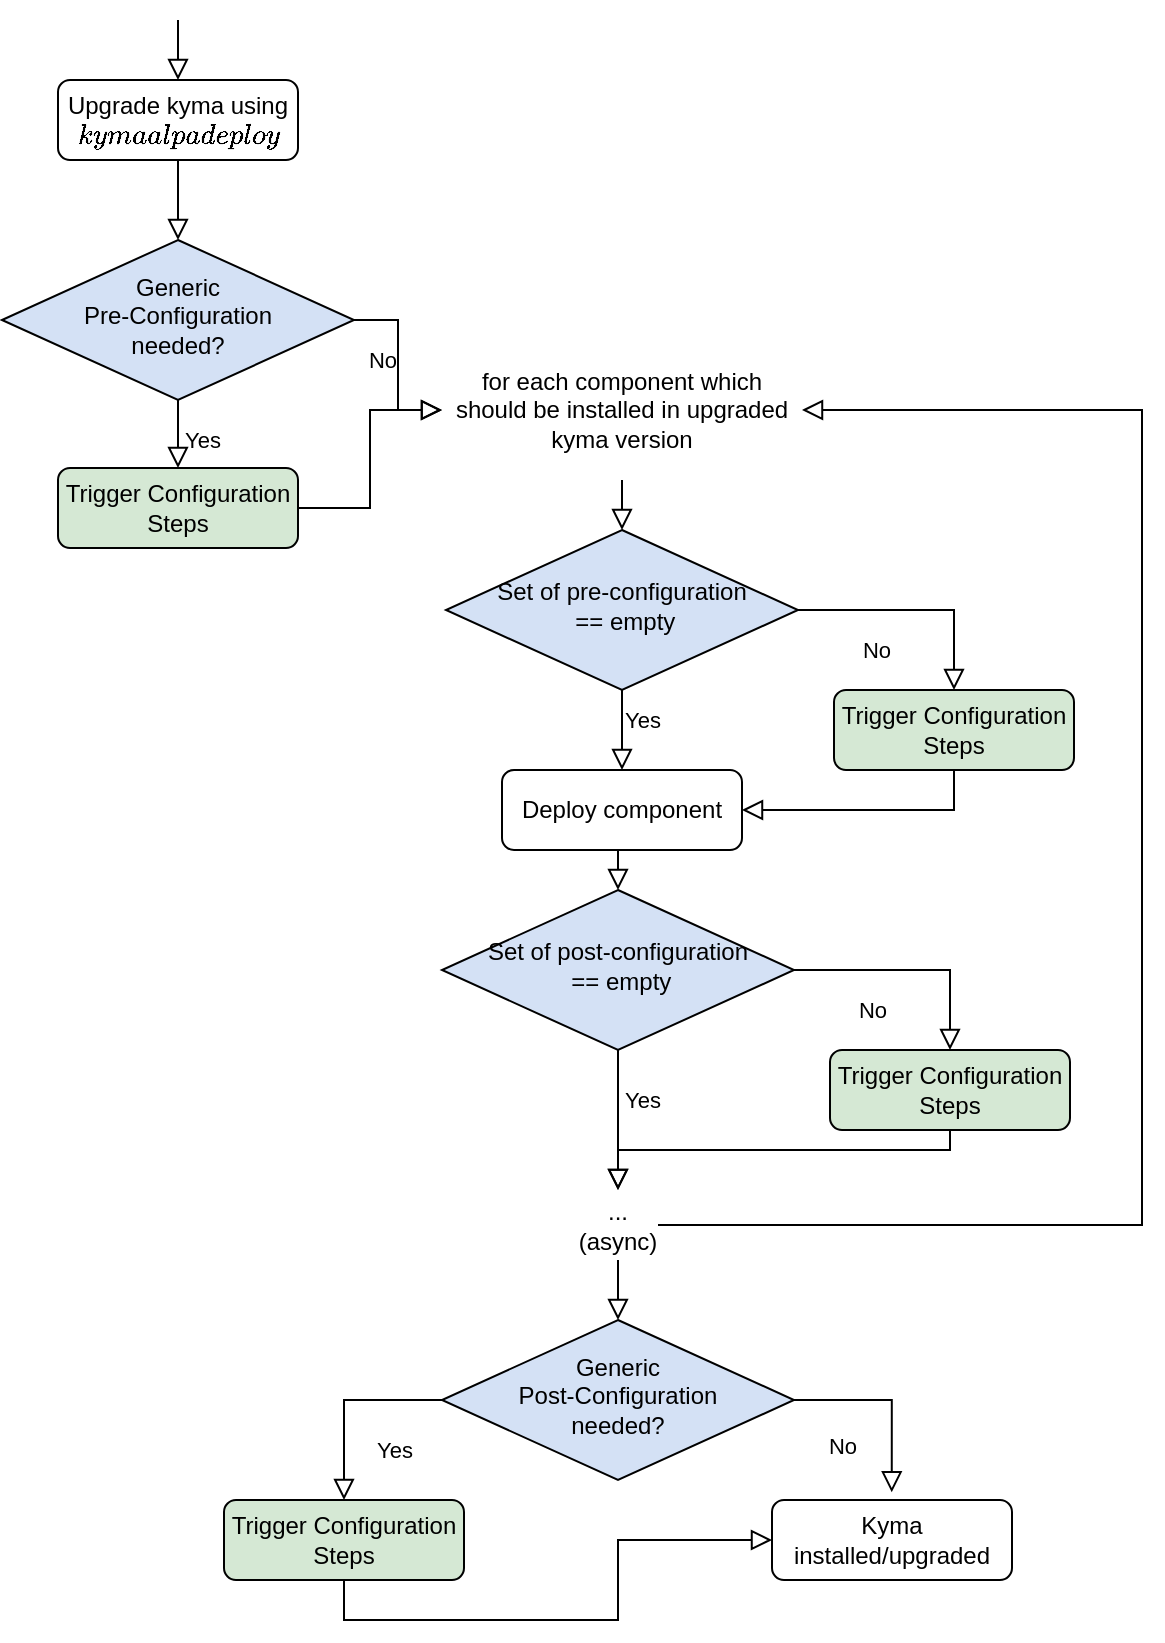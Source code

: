 <mxfile version="14.6.13" type="device"><diagram id="C5RBs43oDa-KdzZeNtuy" name="Page-1"><mxGraphModel dx="1026" dy="852" grid="1" gridSize="10" guides="1" tooltips="1" connect="1" arrows="1" fold="1" page="1" pageScale="1" pageWidth="827" pageHeight="1169" math="0" shadow="0"><root><mxCell id="WIyWlLk6GJQsqaUBKTNV-0"/><mxCell id="WIyWlLk6GJQsqaUBKTNV-1" parent="WIyWlLk6GJQsqaUBKTNV-0"/><mxCell id="WIyWlLk6GJQsqaUBKTNV-3" value="Upgrade kyma using `kyma alpa deploy`" style="rounded=1;whiteSpace=wrap;html=1;fontSize=12;glass=0;strokeWidth=1;shadow=0;" parent="WIyWlLk6GJQsqaUBKTNV-1" vertex="1"><mxGeometry x="148" y="60" width="120" height="40" as="geometry"/></mxCell><mxCell id="WIyWlLk6GJQsqaUBKTNV-6" value="Generic&lt;br&gt;Pre-Configuration&lt;br&gt;needed?" style="rhombus;whiteSpace=wrap;html=1;shadow=0;fontFamily=Helvetica;fontSize=12;align=center;strokeWidth=1;spacing=6;spacingTop=-4;fillColor=#D4E1F5;" parent="WIyWlLk6GJQsqaUBKTNV-1" vertex="1"><mxGeometry x="120" y="140" width="176" height="80" as="geometry"/></mxCell><mxCell id="WIyWlLk6GJQsqaUBKTNV-2" value="" style="rounded=0;html=1;jettySize=auto;orthogonalLoop=1;fontSize=11;endArrow=block;endFill=0;endSize=8;strokeWidth=1;shadow=0;labelBackgroundColor=none;edgeStyle=orthogonalEdgeStyle;" parent="WIyWlLk6GJQsqaUBKTNV-1" source="WIyWlLk6GJQsqaUBKTNV-3" target="WIyWlLk6GJQsqaUBKTNV-6" edge="1"><mxGeometry x="120" y="60" as="geometry"/></mxCell><mxCell id="KQB9e1stUlJT7Sg64xMx-6" value="Trigger Configuration Steps" style="rounded=1;whiteSpace=wrap;html=1;fontSize=12;glass=0;strokeWidth=1;shadow=0;fillColor=#D5E8D4;" vertex="1" parent="WIyWlLk6GJQsqaUBKTNV-1"><mxGeometry x="148" y="254" width="120" height="40" as="geometry"/></mxCell><mxCell id="WIyWlLk6GJQsqaUBKTNV-5" value="No" style="edgeStyle=orthogonalEdgeStyle;rounded=0;html=1;jettySize=auto;orthogonalLoop=1;fontSize=11;endArrow=block;endFill=0;endSize=8;strokeWidth=1;shadow=0;labelBackgroundColor=none;entryX=0;entryY=0.5;entryDx=0;entryDy=0;" parent="WIyWlLk6GJQsqaUBKTNV-1" source="WIyWlLk6GJQsqaUBKTNV-6" target="KQB9e1stUlJT7Sg64xMx-7" edge="1"><mxGeometry y="40" as="geometry"><mxPoint x="-8" y="-3" as="offset"/><mxPoint x="360" y="135.059" as="targetPoint"/></mxGeometry></mxCell><mxCell id="KQB9e1stUlJT7Sg64xMx-9" value="" style="rounded=0;html=1;jettySize=auto;orthogonalLoop=1;fontSize=11;endArrow=block;endFill=0;endSize=8;strokeWidth=1;shadow=0;labelBackgroundColor=none;edgeStyle=orthogonalEdgeStyle;exitX=1;exitY=0.5;exitDx=0;exitDy=0;entryX=0;entryY=0.5;entryDx=0;entryDy=0;" edge="1" parent="WIyWlLk6GJQsqaUBKTNV-1" source="KQB9e1stUlJT7Sg64xMx-6" target="KQB9e1stUlJT7Sg64xMx-7"><mxGeometry x="120" y="60" as="geometry"><mxPoint x="538" y="110" as="sourcePoint"/><mxPoint x="538" y="150" as="targetPoint"/></mxGeometry></mxCell><mxCell id="KQB9e1stUlJT7Sg64xMx-7" value="for each component which should be installed in upgraded kyma version" style="text;html=1;strokeColor=none;fillColor=none;align=center;verticalAlign=middle;whiteSpace=wrap;rounded=0;" vertex="1" parent="WIyWlLk6GJQsqaUBKTNV-1"><mxGeometry x="340" y="190" width="180" height="70" as="geometry"/></mxCell><mxCell id="KQB9e1stUlJT7Sg64xMx-10" value="Set of pre-configuration&lt;br&gt;&amp;nbsp;== empty" style="rhombus;whiteSpace=wrap;html=1;shadow=0;fontFamily=Helvetica;fontSize=12;align=center;strokeWidth=1;spacing=6;spacingTop=-4;fillColor=#D4E1F5;" vertex="1" parent="WIyWlLk6GJQsqaUBKTNV-1"><mxGeometry x="342" y="285" width="176" height="80" as="geometry"/></mxCell><mxCell id="KQB9e1stUlJT7Sg64xMx-11" value="Trigger Configuration Steps" style="rounded=1;whiteSpace=wrap;html=1;fontSize=12;glass=0;strokeWidth=1;shadow=0;fillColor=#D5E8D4;" vertex="1" parent="WIyWlLk6GJQsqaUBKTNV-1"><mxGeometry x="536" y="365" width="120" height="40" as="geometry"/></mxCell><mxCell id="KQB9e1stUlJT7Sg64xMx-12" value="Yes" style="rounded=0;html=1;jettySize=auto;orthogonalLoop=1;fontSize=11;endArrow=block;endFill=0;endSize=8;strokeWidth=1;shadow=0;labelBackgroundColor=none;edgeStyle=orthogonalEdgeStyle;exitX=0.5;exitY=1;exitDx=0;exitDy=0;entryX=0.5;entryY=0;entryDx=0;entryDy=0;" edge="1" parent="WIyWlLk6GJQsqaUBKTNV-1" source="KQB9e1stUlJT7Sg64xMx-10" target="KQB9e1stUlJT7Sg64xMx-16"><mxGeometry y="40" as="geometry"><mxPoint x="10" y="-5" as="offset"/><mxPoint x="352" y="55" as="sourcePoint"/><mxPoint x="430" y="405" as="targetPoint"/></mxGeometry></mxCell><mxCell id="KQB9e1stUlJT7Sg64xMx-13" value="No" style="rounded=0;html=1;jettySize=auto;orthogonalLoop=1;fontSize=11;endArrow=block;endFill=0;endSize=8;strokeWidth=1;shadow=0;labelBackgroundColor=none;edgeStyle=orthogonalEdgeStyle;exitX=1;exitY=0.5;exitDx=0;exitDy=0;entryX=0.5;entryY=0;entryDx=0;entryDy=0;" edge="1" parent="WIyWlLk6GJQsqaUBKTNV-1" source="KQB9e1stUlJT7Sg64xMx-10" target="KQB9e1stUlJT7Sg64xMx-11"><mxGeometry x="394" y="80" as="geometry"><mxPoint as="offset"/><mxPoint x="440" y="355" as="sourcePoint"/><mxPoint x="596" y="355" as="targetPoint"/></mxGeometry></mxCell><mxCell id="KQB9e1stUlJT7Sg64xMx-14" value="" style="rounded=0;html=1;jettySize=auto;orthogonalLoop=1;fontSize=11;endArrow=block;endFill=0;endSize=8;strokeWidth=1;shadow=0;labelBackgroundColor=none;edgeStyle=orthogonalEdgeStyle;exitX=0.5;exitY=1;exitDx=0;exitDy=0;entryX=0.5;entryY=0;entryDx=0;entryDy=0;" edge="1" parent="WIyWlLk6GJQsqaUBKTNV-1" source="KQB9e1stUlJT7Sg64xMx-7" target="KQB9e1stUlJT7Sg64xMx-10"><mxGeometry x="394" y="80" as="geometry"><mxPoint x="430" y="255" as="sourcePoint"/><mxPoint x="430" y="275" as="targetPoint"/></mxGeometry></mxCell><mxCell id="KQB9e1stUlJT7Sg64xMx-16" value="Deploy component" style="rounded=1;whiteSpace=wrap;html=1;fontSize=12;glass=0;strokeWidth=1;shadow=0;" vertex="1" parent="WIyWlLk6GJQsqaUBKTNV-1"><mxGeometry x="370" y="405" width="120" height="40" as="geometry"/></mxCell><mxCell id="KQB9e1stUlJT7Sg64xMx-19" value="Set of post-configuration&lt;br&gt;&amp;nbsp;== empty" style="rhombus;whiteSpace=wrap;html=1;shadow=0;fontFamily=Helvetica;fontSize=12;align=center;strokeWidth=1;spacing=6;spacingTop=-4;fillColor=#D4E1F5;" vertex="1" parent="WIyWlLk6GJQsqaUBKTNV-1"><mxGeometry x="340" y="465" width="176" height="80" as="geometry"/></mxCell><mxCell id="KQB9e1stUlJT7Sg64xMx-20" value="Trigger Configuration Steps" style="rounded=1;whiteSpace=wrap;html=1;fontSize=12;glass=0;strokeWidth=1;shadow=0;fillColor=#D5E8D4;" vertex="1" parent="WIyWlLk6GJQsqaUBKTNV-1"><mxGeometry x="534" y="545" width="120" height="40" as="geometry"/></mxCell><mxCell id="KQB9e1stUlJT7Sg64xMx-22" value="No" style="rounded=0;html=1;jettySize=auto;orthogonalLoop=1;fontSize=11;endArrow=block;endFill=0;endSize=8;strokeWidth=1;shadow=0;labelBackgroundColor=none;edgeStyle=orthogonalEdgeStyle;exitX=1;exitY=0.5;exitDx=0;exitDy=0;entryX=0.5;entryY=0;entryDx=0;entryDy=0;" edge="1" parent="WIyWlLk6GJQsqaUBKTNV-1" source="KQB9e1stUlJT7Sg64xMx-19" target="KQB9e1stUlJT7Sg64xMx-20"><mxGeometry x="394" y="80" as="geometry"><mxPoint as="offset"/><mxPoint x="264" y="525" as="sourcePoint"/><mxPoint x="420" y="525" as="targetPoint"/></mxGeometry></mxCell><mxCell id="KQB9e1stUlJT7Sg64xMx-24" value="" style="rounded=0;html=1;jettySize=auto;orthogonalLoop=1;fontSize=11;endArrow=block;endFill=0;endSize=8;strokeWidth=1;shadow=0;labelBackgroundColor=none;edgeStyle=orthogonalEdgeStyle;exitX=0.5;exitY=1;exitDx=0;exitDy=0;entryX=0.5;entryY=0;entryDx=0;entryDy=0;" edge="1" parent="WIyWlLk6GJQsqaUBKTNV-1" source="KQB9e1stUlJT7Sg64xMx-16" target="KQB9e1stUlJT7Sg64xMx-19"><mxGeometry x="394" y="80" as="geometry"><mxPoint as="offset"/><mxPoint x="440" y="375" as="sourcePoint"/><mxPoint x="440" y="415" as="targetPoint"/></mxGeometry></mxCell><mxCell id="KQB9e1stUlJT7Sg64xMx-21" value="Yes" style="rounded=0;html=1;jettySize=auto;orthogonalLoop=1;fontSize=11;endArrow=block;endFill=0;endSize=8;strokeWidth=1;shadow=0;labelBackgroundColor=none;edgeStyle=orthogonalEdgeStyle;exitX=0.5;exitY=1;exitDx=0;exitDy=0;entryX=0.5;entryY=0;entryDx=0;entryDy=0;" edge="1" parent="WIyWlLk6GJQsqaUBKTNV-1" source="KQB9e1stUlJT7Sg64xMx-19" target="KQB9e1stUlJT7Sg64xMx-27"><mxGeometry y="40" as="geometry"><mxPoint x="12" y="-10" as="offset"/><mxPoint x="176" y="225" as="sourcePoint"/><mxPoint x="428" y="585" as="targetPoint"/></mxGeometry></mxCell><mxCell id="KQB9e1stUlJT7Sg64xMx-25" value="" style="rounded=0;html=1;jettySize=auto;orthogonalLoop=1;fontSize=11;endArrow=block;endFill=0;endSize=8;strokeWidth=1;shadow=0;labelBackgroundColor=none;edgeStyle=orthogonalEdgeStyle;exitX=0.5;exitY=1;exitDx=0;exitDy=0;entryX=0.5;entryY=0;entryDx=0;entryDy=0;" edge="1" parent="WIyWlLk6GJQsqaUBKTNV-1" source="KQB9e1stUlJT7Sg64xMx-20" target="KQB9e1stUlJT7Sg64xMx-27"><mxGeometry x="394" y="80" as="geometry"><mxPoint x="472" y="275" as="sourcePoint"/><mxPoint x="252" y="555" as="targetPoint"/><Array as="points"><mxPoint x="594" y="595"/><mxPoint x="428" y="595"/></Array></mxGeometry></mxCell><mxCell id="KQB9e1stUlJT7Sg64xMx-26" value="" style="rounded=0;html=1;jettySize=auto;orthogonalLoop=1;fontSize=11;endArrow=block;endFill=0;endSize=8;strokeWidth=1;shadow=0;labelBackgroundColor=none;edgeStyle=orthogonalEdgeStyle;entryX=1;entryY=0.5;entryDx=0;entryDy=0;exitX=0.5;exitY=1;exitDx=0;exitDy=0;" edge="1" parent="WIyWlLk6GJQsqaUBKTNV-1" source="KQB9e1stUlJT7Sg64xMx-11" target="KQB9e1stUlJT7Sg64xMx-16"><mxGeometry x="394" y="80" as="geometry"><mxPoint x="604" y="595" as="sourcePoint"/><mxPoint x="438" y="635" as="targetPoint"/></mxGeometry></mxCell><mxCell id="KQB9e1stUlJT7Sg64xMx-27" value="...&lt;br&gt;(async)" style="text;html=1;strokeColor=none;fillColor=none;align=center;verticalAlign=middle;whiteSpace=wrap;rounded=0;" vertex="1" parent="WIyWlLk6GJQsqaUBKTNV-1"><mxGeometry x="408" y="615" width="40" height="35" as="geometry"/></mxCell><mxCell id="KQB9e1stUlJT7Sg64xMx-29" value="" style="rounded=0;html=1;jettySize=auto;orthogonalLoop=1;fontSize=11;endArrow=block;endFill=0;endSize=8;strokeWidth=1;shadow=0;labelBackgroundColor=none;edgeStyle=orthogonalEdgeStyle;entryX=0.5;entryY=0;entryDx=0;entryDy=0;exitX=0.5;exitY=1;exitDx=0;exitDy=0;" edge="1" parent="WIyWlLk6GJQsqaUBKTNV-1" source="KQB9e1stUlJT7Sg64xMx-27" target="KQB9e1stUlJT7Sg64xMx-0"><mxGeometry x="394" y="80" as="geometry"><mxPoint x="450" y="650" as="sourcePoint"/><mxPoint x="428" y="665" as="targetPoint"/></mxGeometry></mxCell><mxCell id="KQB9e1stUlJT7Sg64xMx-0" value="Generic &lt;br&gt;Post-Configuration&lt;br&gt;needed?" style="rhombus;whiteSpace=wrap;html=1;shadow=0;fontFamily=Helvetica;fontSize=12;align=center;strokeWidth=1;spacing=6;spacingTop=-4;fillColor=#D4E1F5;" vertex="1" parent="WIyWlLk6GJQsqaUBKTNV-1"><mxGeometry x="340" y="680" width="176" height="80" as="geometry"/></mxCell><mxCell id="KQB9e1stUlJT7Sg64xMx-1" value="Trigger Configuration Steps" style="rounded=1;whiteSpace=wrap;html=1;fontSize=12;glass=0;strokeWidth=1;shadow=0;fillColor=#D5E8D4;" vertex="1" parent="WIyWlLk6GJQsqaUBKTNV-1"><mxGeometry x="231" y="770" width="120" height="40" as="geometry"/></mxCell><mxCell id="KQB9e1stUlJT7Sg64xMx-2" value="Yes" style="rounded=0;html=1;jettySize=auto;orthogonalLoop=1;fontSize=11;endArrow=block;endFill=0;endSize=8;strokeWidth=1;shadow=0;labelBackgroundColor=none;edgeStyle=orthogonalEdgeStyle;exitX=0;exitY=0.5;exitDx=0;exitDy=0;entryX=0.5;entryY=0;entryDx=0;entryDy=0;" edge="1" parent="WIyWlLk6GJQsqaUBKTNV-1" source="KQB9e1stUlJT7Sg64xMx-0" target="KQB9e1stUlJT7Sg64xMx-1"><mxGeometry x="394" y="80" as="geometry"><mxPoint as="offset"/><mxPoint x="255" y="520" as="sourcePoint"/><mxPoint x="255" y="580" as="targetPoint"/></mxGeometry></mxCell><mxCell id="KQB9e1stUlJT7Sg64xMx-3" value="Kyma installed/upgraded" style="rounded=1;whiteSpace=wrap;html=1;fontSize=12;glass=0;strokeWidth=1;shadow=0;" vertex="1" parent="WIyWlLk6GJQsqaUBKTNV-1"><mxGeometry x="505" y="770" width="120" height="40" as="geometry"/></mxCell><mxCell id="KQB9e1stUlJT7Sg64xMx-4" value="" style="rounded=0;html=1;jettySize=auto;orthogonalLoop=1;fontSize=11;endArrow=block;endFill=0;endSize=8;strokeWidth=1;shadow=0;labelBackgroundColor=none;edgeStyle=orthogonalEdgeStyle;exitX=0.5;exitY=1;exitDx=0;exitDy=0;entryX=0;entryY=0.5;entryDx=0;entryDy=0;" edge="1" parent="WIyWlLk6GJQsqaUBKTNV-1" source="KQB9e1stUlJT7Sg64xMx-1" target="KQB9e1stUlJT7Sg64xMx-3"><mxGeometry x="394" y="80" as="geometry"><mxPoint as="offset"/><mxPoint x="361" y="730" as="sourcePoint"/><mxPoint x="301" y="780" as="targetPoint"/><Array as="points"><mxPoint x="291" y="830"/><mxPoint x="428" y="830"/><mxPoint x="428" y="790"/></Array></mxGeometry></mxCell><mxCell id="KQB9e1stUlJT7Sg64xMx-34" value="Yes" style="edgeStyle=orthogonalEdgeStyle;rounded=0;html=1;jettySize=auto;orthogonalLoop=1;fontSize=11;endArrow=block;endFill=0;endSize=8;strokeWidth=1;shadow=0;labelBackgroundColor=none;entryX=0.5;entryY=0;entryDx=0;entryDy=0;exitX=0.5;exitY=1;exitDx=0;exitDy=0;" edge="1" parent="WIyWlLk6GJQsqaUBKTNV-1" source="WIyWlLk6GJQsqaUBKTNV-6" target="KQB9e1stUlJT7Sg64xMx-6"><mxGeometry y="40" as="geometry"><mxPoint x="12" y="3" as="offset"/><mxPoint x="305.937" y="190.029" as="sourcePoint"/><mxPoint x="350" y="235" as="targetPoint"/></mxGeometry></mxCell><mxCell id="KQB9e1stUlJT7Sg64xMx-36" value="No" style="rounded=0;html=1;jettySize=auto;orthogonalLoop=1;fontSize=11;endArrow=block;endFill=0;endSize=8;strokeWidth=1;shadow=0;labelBackgroundColor=none;edgeStyle=orthogonalEdgeStyle;entryX=0.499;entryY=-0.096;entryDx=0;entryDy=0;exitX=1;exitY=0.5;exitDx=0;exitDy=0;entryPerimeter=0;" edge="1" parent="WIyWlLk6GJQsqaUBKTNV-1" source="KQB9e1stUlJT7Sg64xMx-0" target="KQB9e1stUlJT7Sg64xMx-3"><mxGeometry x="404" y="90" as="geometry"><mxPoint as="offset"/><mxPoint x="520" y="660" as="sourcePoint"/><mxPoint x="604" y="555" as="targetPoint"/></mxGeometry></mxCell><mxCell id="KQB9e1stUlJT7Sg64xMx-38" value="" style="rounded=0;html=1;jettySize=auto;orthogonalLoop=1;fontSize=11;endArrow=block;endFill=0;endSize=8;strokeWidth=1;shadow=0;labelBackgroundColor=none;edgeStyle=orthogonalEdgeStyle;entryX=0.5;entryY=0;entryDx=0;entryDy=0;" edge="1" parent="WIyWlLk6GJQsqaUBKTNV-1" target="WIyWlLk6GJQsqaUBKTNV-3"><mxGeometry x="130" y="70" as="geometry"><mxPoint x="208" y="30" as="sourcePoint"/><mxPoint x="218" y="150" as="targetPoint"/></mxGeometry></mxCell><mxCell id="KQB9e1stUlJT7Sg64xMx-39" value="" style="rounded=0;html=1;jettySize=auto;orthogonalLoop=1;fontSize=11;endArrow=block;endFill=0;endSize=8;strokeWidth=1;shadow=0;labelBackgroundColor=none;edgeStyle=orthogonalEdgeStyle;exitX=1;exitY=0.5;exitDx=0;exitDy=0;entryX=1;entryY=0.5;entryDx=0;entryDy=0;" edge="1" parent="WIyWlLk6GJQsqaUBKTNV-1" source="KQB9e1stUlJT7Sg64xMx-27" target="KQB9e1stUlJT7Sg64xMx-7"><mxGeometry x="404" y="90" as="geometry"><mxPoint x="440" y="270" as="sourcePoint"/><mxPoint x="440" y="295" as="targetPoint"/><Array as="points"><mxPoint x="690" y="633"/><mxPoint x="690" y="225"/></Array></mxGeometry></mxCell></root></mxGraphModel></diagram></mxfile>